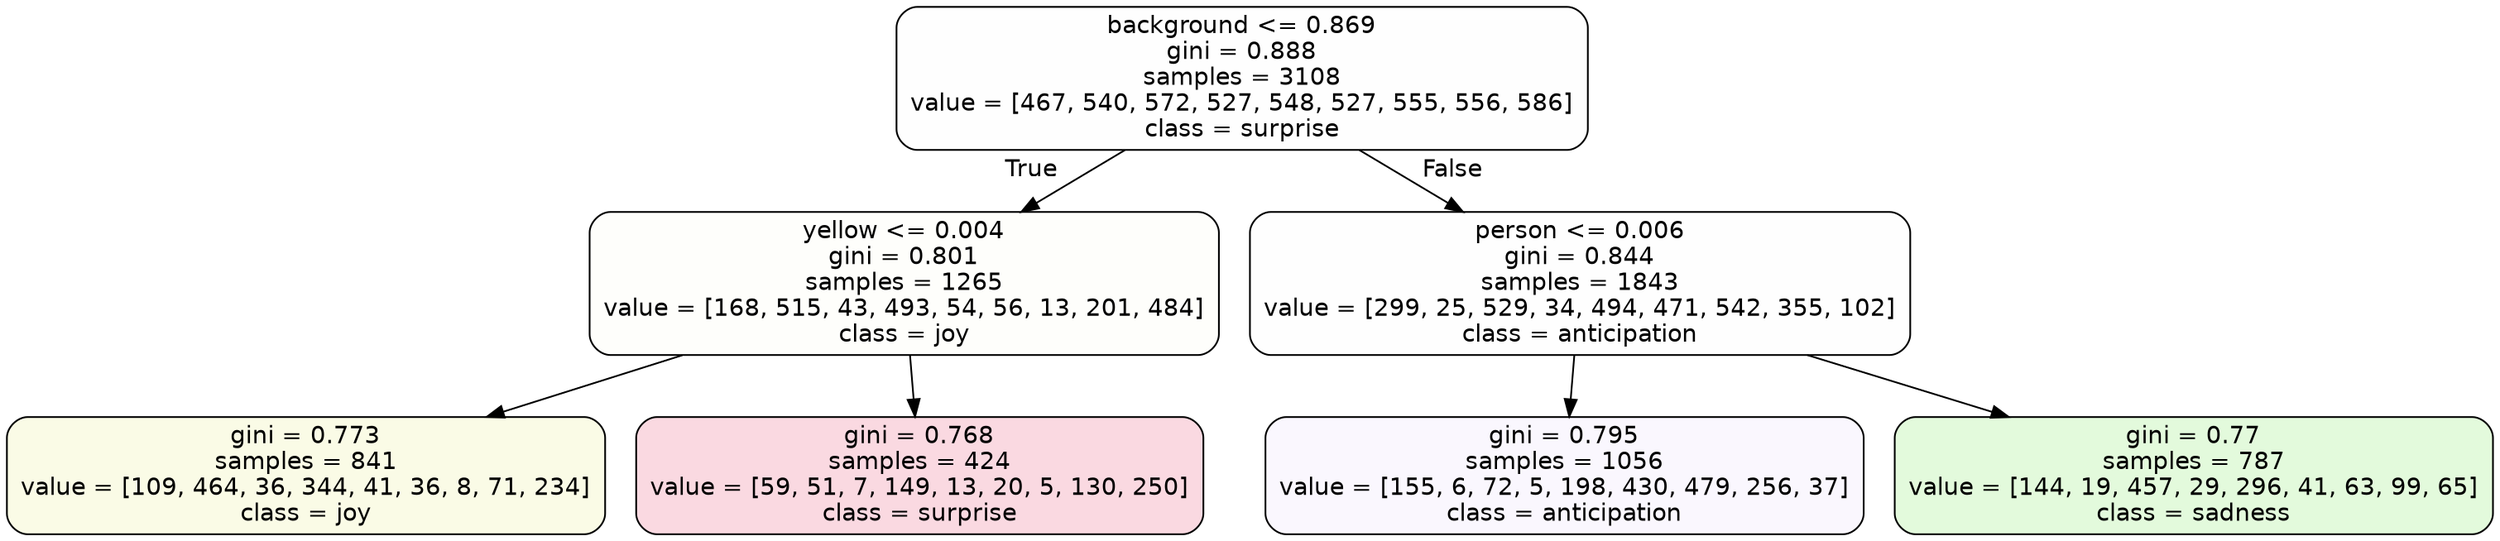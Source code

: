 digraph Tree {
node [shape=box, style="filled, rounded", color="black", fontname=helvetica] ;
edge [fontname=helvetica] ;
0 [label="background <= 0.869\ngini = 0.888\nsamples = 3108\nvalue = [467, 540, 572, 527, 548, 527, 555, 556, 586]\nclass = surprise", fillcolor="#e5396401"] ;
1 [label="yellow <= 0.004\ngini = 0.801\nsamples = 1265\nvalue = [168, 515, 43, 493, 54, 56, 13, 201, 484]\nclass = joy", fillcolor="#d7e53904"] ;
0 -> 1 [labeldistance=2.5, labelangle=45, headlabel="True"] ;
2 [label="gini = 0.773\nsamples = 841\nvalue = [109, 464, 36, 344, 41, 36, 8, 71, 234]\nclass = joy", fillcolor="#d7e5391f"] ;
1 -> 2 ;
3 [label="gini = 0.768\nsamples = 424\nvalue = [59, 51, 7, 149, 13, 20, 5, 130, 250]\nclass = surprise", fillcolor="#e5396430"] ;
1 -> 3 ;
4 [label="person <= 0.006\ngini = 0.844\nsamples = 1843\nvalue = [299, 25, 529, 34, 494, 471, 542, 355, 102]\nclass = anticipation", fillcolor="#8139e501"] ;
0 -> 4 [labeldistance=2.5, labelangle=-45, headlabel="False"] ;
5 [label="gini = 0.795\nsamples = 1056\nvalue = [155, 6, 72, 5, 198, 430, 479, 256, 37]\nclass = anticipation", fillcolor="#8139e50a"] ;
4 -> 5 ;
6 [label="gini = 0.77\nsamples = 787\nvalue = [144, 19, 457, 29, 296, 41, 63, 99, 65]\nclass = sadness", fillcolor="#64e5392d"] ;
4 -> 6 ;
}